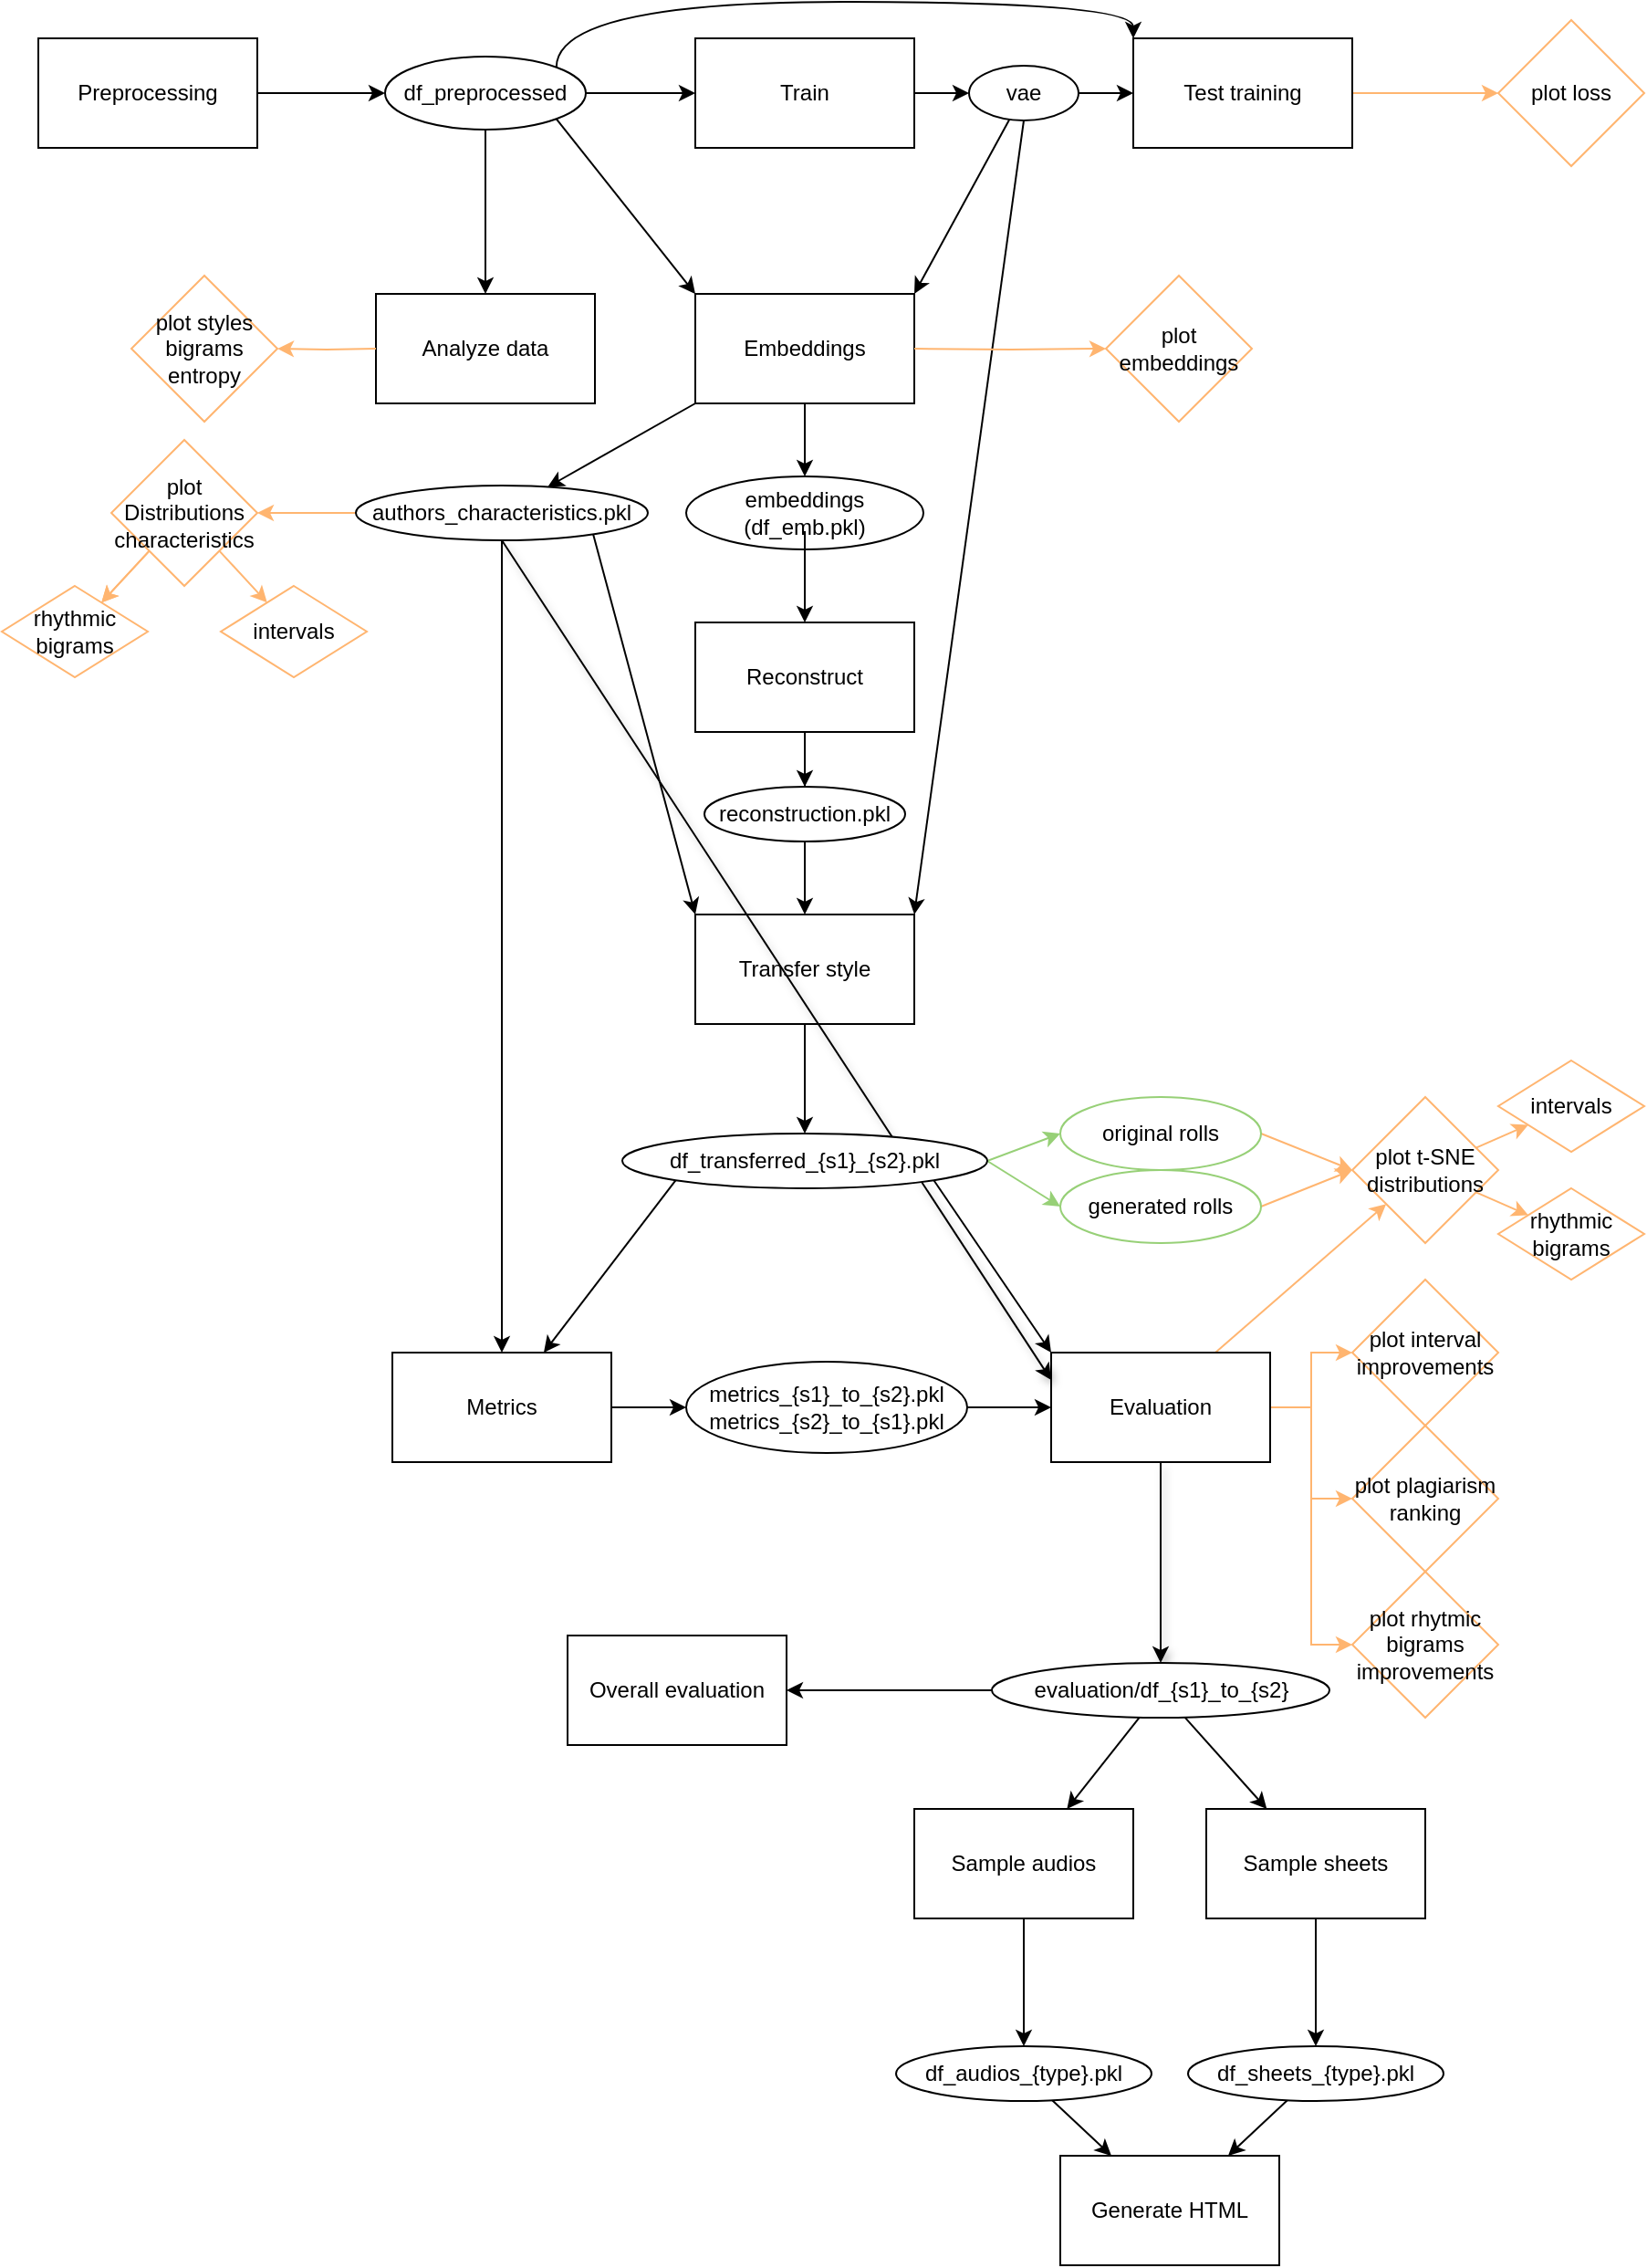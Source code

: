 <mxfile version="21.6.5" type="device">
  <diagram id="hUhmCxsjuYCvXP71guZ7" name="Page-1">
    <mxGraphModel dx="1362" dy="843" grid="1" gridSize="10" guides="1" tooltips="1" connect="1" arrows="1" fold="1" page="1" pageScale="1" pageWidth="827" pageHeight="1169" math="0" shadow="0">
      <root>
        <mxCell id="0" />
        <mxCell id="1" parent="0" />
        <mxCell id="xaC3CHXb5ucTa9_9f3eJ-4" value="" style="edgeStyle=orthogonalEdgeStyle;rounded=0;orthogonalLoop=1;jettySize=auto;html=1;" parent="1" source="xaC3CHXb5ucTa9_9f3eJ-2" edge="1">
          <mxGeometry relative="1" as="geometry">
            <mxPoint x="230" y="230" as="targetPoint" />
          </mxGeometry>
        </mxCell>
        <mxCell id="xaC3CHXb5ucTa9_9f3eJ-2" value="Preprocessing" style="rounded=0;whiteSpace=wrap;html=1;" parent="1" vertex="1">
          <mxGeometry x="40" y="200" width="120" height="60" as="geometry" />
        </mxCell>
        <mxCell id="xaC3CHXb5ucTa9_9f3eJ-6" value="" style="edgeStyle=orthogonalEdgeStyle;rounded=0;orthogonalLoop=1;jettySize=auto;html=1;startArrow=none;" parent="1" source="xaC3CHXb5ucTa9_9f3eJ-18" target="xaC3CHXb5ucTa9_9f3eJ-5" edge="1">
          <mxGeometry relative="1" as="geometry" />
        </mxCell>
        <mxCell id="xaC3CHXb5ucTa9_9f3eJ-3" value="Train" style="rounded=0;whiteSpace=wrap;html=1;" parent="1" vertex="1">
          <mxGeometry x="400" y="200" width="120" height="60" as="geometry" />
        </mxCell>
        <mxCell id="M8aH3pdVTEumIm_vEOUr-2" value="" style="edgeStyle=orthogonalEdgeStyle;rounded=0;orthogonalLoop=1;jettySize=auto;html=1;strokeColor=#FFB570;" parent="1" source="xaC3CHXb5ucTa9_9f3eJ-5" target="M8aH3pdVTEumIm_vEOUr-1" edge="1">
          <mxGeometry relative="1" as="geometry" />
        </mxCell>
        <mxCell id="xaC3CHXb5ucTa9_9f3eJ-5" value="Test training" style="rounded=0;whiteSpace=wrap;html=1;" parent="1" vertex="1">
          <mxGeometry x="640" y="200" width="120" height="60" as="geometry" />
        </mxCell>
        <mxCell id="xaC3CHXb5ucTa9_9f3eJ-22" value="" style="edgeStyle=none;rounded=0;orthogonalLoop=1;jettySize=auto;html=1;" parent="1" source="xaC3CHXb5ucTa9_9f3eJ-7" edge="1">
          <mxGeometry relative="1" as="geometry">
            <mxPoint x="460" y="440" as="targetPoint" />
          </mxGeometry>
        </mxCell>
        <mxCell id="xaC3CHXb5ucTa9_9f3eJ-36" style="edgeStyle=none;rounded=0;orthogonalLoop=1;jettySize=auto;html=1;exitX=0;exitY=1;exitDx=0;exitDy=0;" parent="1" source="xaC3CHXb5ucTa9_9f3eJ-7" target="xaC3CHXb5ucTa9_9f3eJ-35" edge="1">
          <mxGeometry relative="1" as="geometry" />
        </mxCell>
        <mxCell id="xaC3CHXb5ucTa9_9f3eJ-7" value="Embeddings" style="rounded=0;whiteSpace=wrap;html=1;" parent="1" vertex="1">
          <mxGeometry x="400" y="340" width="120" height="60" as="geometry" />
        </mxCell>
        <mxCell id="xaC3CHXb5ucTa9_9f3eJ-38" value="" style="edgeStyle=none;rounded=0;orthogonalLoop=1;jettySize=auto;html=1;" parent="1" source="xaC3CHXb5ucTa9_9f3eJ-9" target="xaC3CHXb5ucTa9_9f3eJ-37" edge="1">
          <mxGeometry relative="1" as="geometry" />
        </mxCell>
        <mxCell id="xaC3CHXb5ucTa9_9f3eJ-9" value="Transfer style" style="rounded=0;whiteSpace=wrap;html=1;" parent="1" vertex="1">
          <mxGeometry x="400" y="680" width="120" height="60" as="geometry" />
        </mxCell>
        <mxCell id="-fm-l68fcIRrlMNAx7wk-16" value="" style="edgeStyle=none;rounded=0;orthogonalLoop=1;jettySize=auto;html=1;shadow=1;strokeColor=#000000;startArrow=none;startFill=0;endArrow=classic;endFill=1;" parent="1" source="xaC3CHXb5ucTa9_9f3eJ-11" target="-fm-l68fcIRrlMNAx7wk-15" edge="1">
          <mxGeometry relative="1" as="geometry" />
        </mxCell>
        <mxCell id="M8aH3pdVTEumIm_vEOUr-6" value="" style="edgeStyle=elbowEdgeStyle;rounded=0;orthogonalLoop=1;jettySize=auto;html=1;strokeColor=#FFB570;" parent="1" source="xaC3CHXb5ucTa9_9f3eJ-11" target="M8aH3pdVTEumIm_vEOUr-5" edge="1">
          <mxGeometry relative="1" as="geometry" />
        </mxCell>
        <mxCell id="M8aH3pdVTEumIm_vEOUr-10" value="" style="edgeStyle=elbowEdgeStyle;rounded=0;orthogonalLoop=1;jettySize=auto;html=1;strokeColor=#FFB570;" parent="1" source="xaC3CHXb5ucTa9_9f3eJ-11" target="M8aH3pdVTEumIm_vEOUr-9" edge="1">
          <mxGeometry relative="1" as="geometry" />
        </mxCell>
        <mxCell id="M8aH3pdVTEumIm_vEOUr-12" value="" style="edgeStyle=orthogonalEdgeStyle;rounded=0;orthogonalLoop=1;jettySize=auto;html=1;strokeColor=#FFB570;" parent="1" source="xaC3CHXb5ucTa9_9f3eJ-11" target="M8aH3pdVTEumIm_vEOUr-11" edge="1">
          <mxGeometry relative="1" as="geometry" />
        </mxCell>
        <mxCell id="V22zTMz3OJrckcPjdYOs-6" style="edgeStyle=none;rounded=0;orthogonalLoop=1;jettySize=auto;html=1;exitX=0.75;exitY=0;exitDx=0;exitDy=0;strokeColor=#FFB570;" parent="1" source="xaC3CHXb5ucTa9_9f3eJ-11" target="V22zTMz3OJrckcPjdYOs-7" edge="1">
          <mxGeometry relative="1" as="geometry">
            <mxPoint x="760" y="820" as="targetPoint" />
          </mxGeometry>
        </mxCell>
        <mxCell id="xaC3CHXb5ucTa9_9f3eJ-11" value="Evaluation" style="rounded=0;whiteSpace=wrap;html=1;" parent="1" vertex="1">
          <mxGeometry x="595" y="920" width="120" height="60" as="geometry" />
        </mxCell>
        <mxCell id="-fm-l68fcIRrlMNAx7wk-8" value="" style="edgeStyle=none;rounded=0;orthogonalLoop=1;jettySize=auto;html=1;startArrow=none;startFill=0;endArrow=classic;endFill=1;" parent="1" source="xaC3CHXb5ucTa9_9f3eJ-13" target="-fm-l68fcIRrlMNAx7wk-7" edge="1">
          <mxGeometry relative="1" as="geometry" />
        </mxCell>
        <mxCell id="xaC3CHXb5ucTa9_9f3eJ-13" value="Metrics" style="rounded=0;whiteSpace=wrap;html=1;" parent="1" vertex="1">
          <mxGeometry x="234" y="920" width="120" height="60" as="geometry" />
        </mxCell>
        <mxCell id="xaC3CHXb5ucTa9_9f3eJ-16" value="" style="edgeStyle=orthogonalEdgeStyle;rounded=0;orthogonalLoop=1;jettySize=auto;html=1;" parent="1" source="xaC3CHXb5ucTa9_9f3eJ-15" target="xaC3CHXb5ucTa9_9f3eJ-3" edge="1">
          <mxGeometry relative="1" as="geometry" />
        </mxCell>
        <mxCell id="xaC3CHXb5ucTa9_9f3eJ-17" style="rounded=0;orthogonalLoop=1;jettySize=auto;html=1;exitX=1;exitY=1;exitDx=0;exitDy=0;entryX=0;entryY=0;entryDx=0;entryDy=0;" parent="1" source="xaC3CHXb5ucTa9_9f3eJ-15" target="xaC3CHXb5ucTa9_9f3eJ-7" edge="1">
          <mxGeometry relative="1" as="geometry" />
        </mxCell>
        <mxCell id="-fm-l68fcIRrlMNAx7wk-1" style="edgeStyle=orthogonalEdgeStyle;rounded=0;orthogonalLoop=1;jettySize=auto;html=1;exitX=1;exitY=0;exitDx=0;exitDy=0;entryX=0;entryY=0;entryDx=0;entryDy=0;startArrow=none;startFill=0;endArrow=classic;endFill=1;curved=1;" parent="1" source="xaC3CHXb5ucTa9_9f3eJ-15" target="xaC3CHXb5ucTa9_9f3eJ-5" edge="1">
          <mxGeometry relative="1" as="geometry">
            <Array as="points">
              <mxPoint x="324" y="180" />
              <mxPoint x="640" y="180" />
            </Array>
          </mxGeometry>
        </mxCell>
        <mxCell id="nB2AYzDxbdtaTjIB3hHd-2" value="" style="edgeStyle=orthogonalEdgeStyle;rounded=0;orthogonalLoop=1;jettySize=auto;html=1;" parent="1" source="xaC3CHXb5ucTa9_9f3eJ-15" target="nB2AYzDxbdtaTjIB3hHd-1" edge="1">
          <mxGeometry relative="1" as="geometry" />
        </mxCell>
        <mxCell id="xaC3CHXb5ucTa9_9f3eJ-15" value="df_preprocessed" style="ellipse;whiteSpace=wrap;html=1;" parent="1" vertex="1">
          <mxGeometry x="230" y="210" width="110" height="40" as="geometry" />
        </mxCell>
        <mxCell id="xaC3CHXb5ucTa9_9f3eJ-19" value="" style="edgeStyle=none;rounded=0;orthogonalLoop=1;jettySize=auto;html=1;entryX=1;entryY=0;entryDx=0;entryDy=0;" parent="1" source="xaC3CHXb5ucTa9_9f3eJ-18" target="xaC3CHXb5ucTa9_9f3eJ-7" edge="1">
          <mxGeometry relative="1" as="geometry" />
        </mxCell>
        <mxCell id="xaC3CHXb5ucTa9_9f3eJ-25" style="edgeStyle=none;rounded=0;orthogonalLoop=1;jettySize=auto;html=1;exitX=0.5;exitY=1;exitDx=0;exitDy=0;entryX=1;entryY=0;entryDx=0;entryDy=0;" parent="1" source="xaC3CHXb5ucTa9_9f3eJ-18" target="xaC3CHXb5ucTa9_9f3eJ-9" edge="1">
          <mxGeometry relative="1" as="geometry" />
        </mxCell>
        <mxCell id="xaC3CHXb5ucTa9_9f3eJ-18" value="vae" style="ellipse;whiteSpace=wrap;html=1;" parent="1" vertex="1">
          <mxGeometry x="550" y="215" width="60" height="30" as="geometry" />
        </mxCell>
        <mxCell id="xaC3CHXb5ucTa9_9f3eJ-20" value="" style="edgeStyle=orthogonalEdgeStyle;rounded=0;orthogonalLoop=1;jettySize=auto;html=1;endArrow=classic;startArrow=none;startFill=0;endFill=1;" parent="1" source="xaC3CHXb5ucTa9_9f3eJ-3" target="xaC3CHXb5ucTa9_9f3eJ-18" edge="1">
          <mxGeometry relative="1" as="geometry">
            <mxPoint x="520" y="230" as="sourcePoint" />
            <mxPoint x="600" y="230" as="targetPoint" />
          </mxGeometry>
        </mxCell>
        <mxCell id="xaC3CHXb5ucTa9_9f3eJ-23" value="" style="edgeStyle=none;rounded=0;orthogonalLoop=1;jettySize=auto;html=1;" parent="1" target="xaC3CHXb5ucTa9_9f3eJ-9" edge="1" source="V2roX4SNRRDybRT2V884-1">
          <mxGeometry relative="1" as="geometry">
            <mxPoint x="460" y="470" as="sourcePoint" />
          </mxGeometry>
        </mxCell>
        <mxCell id="V22zTMz3OJrckcPjdYOs-9" style="edgeStyle=none;rounded=0;orthogonalLoop=1;jettySize=auto;html=1;exitX=1;exitY=0.5;exitDx=0;exitDy=0;strokeColor=#FFB570;" parent="1" source="xaC3CHXb5ucTa9_9f3eJ-27" edge="1">
          <mxGeometry relative="1" as="geometry">
            <mxPoint x="760" y="820" as="targetPoint" />
          </mxGeometry>
        </mxCell>
        <mxCell id="xaC3CHXb5ucTa9_9f3eJ-27" value="original rolls" style="ellipse;whiteSpace=wrap;html=1;strokeColor=#97D077;" parent="1" vertex="1">
          <mxGeometry x="600" y="780" width="110" height="40" as="geometry" />
        </mxCell>
        <mxCell id="V22zTMz3OJrckcPjdYOs-8" style="edgeStyle=none;rounded=0;orthogonalLoop=1;jettySize=auto;html=1;exitX=1;exitY=0.5;exitDx=0;exitDy=0;entryX=0;entryY=0.5;entryDx=0;entryDy=0;strokeColor=#FFB570;" parent="1" source="xaC3CHXb5ucTa9_9f3eJ-28" target="V22zTMz3OJrckcPjdYOs-7" edge="1">
          <mxGeometry relative="1" as="geometry" />
        </mxCell>
        <mxCell id="xaC3CHXb5ucTa9_9f3eJ-28" value="generated rolls" style="ellipse;whiteSpace=wrap;html=1;strokeColor=#97D077;" parent="1" vertex="1">
          <mxGeometry x="600" y="820" width="110" height="40" as="geometry" />
        </mxCell>
        <mxCell id="xaC3CHXb5ucTa9_9f3eJ-33" style="edgeStyle=none;rounded=0;orthogonalLoop=1;jettySize=auto;html=1;exitX=1;exitY=1;exitDx=0;exitDy=0;entryX=0;entryY=0;entryDx=0;entryDy=0;" parent="1" target="xaC3CHXb5ucTa9_9f3eJ-9" edge="1">
          <mxGeometry relative="1" as="geometry">
            <mxPoint x="342.426" y="465.607" as="sourcePoint" />
          </mxGeometry>
        </mxCell>
        <mxCell id="e_tE9nuN_kdL5jIANeMh-2" value="" style="edgeStyle=orthogonalEdgeStyle;rounded=0;orthogonalLoop=1;jettySize=auto;html=1;strokeColor=#FFB570;" parent="1" target="e_tE9nuN_kdL5jIANeMh-1" edge="1">
          <mxGeometry relative="1" as="geometry">
            <mxPoint x="520" y="370" as="sourcePoint" />
          </mxGeometry>
        </mxCell>
        <mxCell id="xaC3CHXb5ucTa9_9f3eJ-34" value="embeddings (df_emb.pkl)" style="ellipse;whiteSpace=wrap;html=1;rounded=0;" parent="1" vertex="1">
          <mxGeometry x="395" y="440" width="130" height="40" as="geometry" />
        </mxCell>
        <mxCell id="-fm-l68fcIRrlMNAx7wk-5" style="edgeStyle=orthogonalEdgeStyle;curved=1;rounded=0;orthogonalLoop=1;jettySize=auto;html=1;exitX=0.5;exitY=1;exitDx=0;exitDy=0;entryX=0.5;entryY=0;entryDx=0;entryDy=0;startArrow=none;startFill=0;endArrow=classic;endFill=1;" parent="1" source="xaC3CHXb5ucTa9_9f3eJ-35" target="xaC3CHXb5ucTa9_9f3eJ-13" edge="1">
          <mxGeometry relative="1" as="geometry" />
        </mxCell>
        <mxCell id="-fm-l68fcIRrlMNAx7wk-14" style="edgeStyle=none;rounded=0;orthogonalLoop=1;jettySize=auto;html=1;exitX=0.5;exitY=1;exitDx=0;exitDy=0;entryX=0;entryY=0.25;entryDx=0;entryDy=0;strokeColor=#000000;startArrow=none;startFill=0;endArrow=classic;endFill=1;shadow=1;" parent="1" source="xaC3CHXb5ucTa9_9f3eJ-35" target="xaC3CHXb5ucTa9_9f3eJ-11" edge="1">
          <mxGeometry relative="1" as="geometry" />
        </mxCell>
        <mxCell id="M8aH3pdVTEumIm_vEOUr-4" value="" style="edgeStyle=orthogonalEdgeStyle;rounded=0;orthogonalLoop=1;jettySize=auto;html=1;strokeColor=#FFB570;" parent="1" source="xaC3CHXb5ucTa9_9f3eJ-35" target="M8aH3pdVTEumIm_vEOUr-3" edge="1">
          <mxGeometry relative="1" as="geometry" />
        </mxCell>
        <mxCell id="xaC3CHXb5ucTa9_9f3eJ-35" value="authors_characteristics.pkl" style="ellipse;whiteSpace=wrap;html=1;rounded=0;" parent="1" vertex="1">
          <mxGeometry x="214" y="445" width="160" height="30" as="geometry" />
        </mxCell>
        <mxCell id="xaC3CHXb5ucTa9_9f3eJ-39" value="" style="edgeStyle=none;rounded=0;orthogonalLoop=1;jettySize=auto;html=1;strokeColor=#97D077;exitX=1;exitY=0.5;exitDx=0;exitDy=0;entryX=0;entryY=0.5;entryDx=0;entryDy=0;" parent="1" source="xaC3CHXb5ucTa9_9f3eJ-37" target="xaC3CHXb5ucTa9_9f3eJ-28" edge="1">
          <mxGeometry relative="1" as="geometry" />
        </mxCell>
        <mxCell id="xaC3CHXb5ucTa9_9f3eJ-40" value="" style="edgeStyle=none;rounded=0;orthogonalLoop=1;jettySize=auto;html=1;strokeColor=#97D077;exitX=1;exitY=0.5;exitDx=0;exitDy=0;entryX=0;entryY=0.5;entryDx=0;entryDy=0;" parent="1" source="xaC3CHXb5ucTa9_9f3eJ-37" target="xaC3CHXb5ucTa9_9f3eJ-27" edge="1">
          <mxGeometry relative="1" as="geometry" />
        </mxCell>
        <mxCell id="-fm-l68fcIRrlMNAx7wk-6" style="rounded=0;orthogonalLoop=1;jettySize=auto;html=1;exitX=0;exitY=1;exitDx=0;exitDy=0;startArrow=none;startFill=0;endArrow=classic;endFill=1;" parent="1" source="xaC3CHXb5ucTa9_9f3eJ-37" target="xaC3CHXb5ucTa9_9f3eJ-13" edge="1">
          <mxGeometry relative="1" as="geometry" />
        </mxCell>
        <mxCell id="-fm-l68fcIRrlMNAx7wk-13" style="rounded=0;orthogonalLoop=1;jettySize=auto;html=1;exitX=1;exitY=1;exitDx=0;exitDy=0;entryX=0;entryY=0;entryDx=0;entryDy=0;strokeColor=#000000;startArrow=none;startFill=0;endArrow=classic;endFill=1;" parent="1" source="xaC3CHXb5ucTa9_9f3eJ-37" target="xaC3CHXb5ucTa9_9f3eJ-11" edge="1">
          <mxGeometry relative="1" as="geometry" />
        </mxCell>
        <mxCell id="xaC3CHXb5ucTa9_9f3eJ-37" value="df_transferred_{s1}_{s2}.pkl" style="ellipse;whiteSpace=wrap;html=1;rounded=0;" parent="1" vertex="1">
          <mxGeometry x="360" y="800" width="200" height="30" as="geometry" />
        </mxCell>
        <mxCell id="-fm-l68fcIRrlMNAx7wk-9" value="" style="edgeStyle=none;rounded=0;orthogonalLoop=1;jettySize=auto;html=1;startArrow=none;startFill=0;endArrow=classic;endFill=1;" parent="1" source="-fm-l68fcIRrlMNAx7wk-7" target="xaC3CHXb5ucTa9_9f3eJ-11" edge="1">
          <mxGeometry relative="1" as="geometry" />
        </mxCell>
        <mxCell id="-fm-l68fcIRrlMNAx7wk-7" value="metrics_{s1}_to_{s2}.pkl&lt;br&gt;metrics_{s2}_to_{s1}.pkl" style="ellipse;whiteSpace=wrap;html=1;rounded=0;" parent="1" vertex="1">
          <mxGeometry x="395" y="925" width="154" height="50" as="geometry" />
        </mxCell>
        <mxCell id="V22zTMz3OJrckcPjdYOs-3" value="" style="rounded=0;orthogonalLoop=1;jettySize=auto;html=1;" parent="1" source="-fm-l68fcIRrlMNAx7wk-15" target="V22zTMz3OJrckcPjdYOs-2" edge="1">
          <mxGeometry relative="1" as="geometry" />
        </mxCell>
        <mxCell id="V22zTMz3OJrckcPjdYOs-5" value="" style="edgeStyle=none;rounded=0;orthogonalLoop=1;jettySize=auto;html=1;" parent="1" source="-fm-l68fcIRrlMNAx7wk-15" target="V22zTMz3OJrckcPjdYOs-4" edge="1">
          <mxGeometry relative="1" as="geometry" />
        </mxCell>
        <mxCell id="V2roX4SNRRDybRT2V884-17" value="" style="edgeStyle=none;shape=connector;rounded=0;orthogonalLoop=1;jettySize=auto;html=1;labelBackgroundColor=default;strokeColor=default;fontFamily=Helvetica;fontSize=11;fontColor=default;endArrow=classic;" parent="1" source="-fm-l68fcIRrlMNAx7wk-15" target="V2roX4SNRRDybRT2V884-16" edge="1">
          <mxGeometry relative="1" as="geometry" />
        </mxCell>
        <mxCell id="-fm-l68fcIRrlMNAx7wk-15" value="evaluation/df_{s1}_to_{s2}" style="ellipse;whiteSpace=wrap;html=1;rounded=0;" parent="1" vertex="1">
          <mxGeometry x="562.5" y="1090" width="185" height="30" as="geometry" />
        </mxCell>
        <mxCell id="M8aH3pdVTEumIm_vEOUr-1" value="plot loss" style="rhombus;whiteSpace=wrap;html=1;rounded=0;strokeColor=#FFB570;" parent="1" vertex="1">
          <mxGeometry x="840" y="190" width="80" height="80" as="geometry" />
        </mxCell>
        <mxCell id="Pi09aWyRtJxTojXVLaDU-3" value="" style="rounded=0;orthogonalLoop=1;jettySize=auto;html=1;strokeColor=#FFB570;" parent="1" source="M8aH3pdVTEumIm_vEOUr-3" target="Pi09aWyRtJxTojXVLaDU-2" edge="1">
          <mxGeometry relative="1" as="geometry" />
        </mxCell>
        <mxCell id="Pi09aWyRtJxTojXVLaDU-4" value="" style="edgeStyle=none;rounded=0;orthogonalLoop=1;jettySize=auto;html=1;strokeColor=#FFB570;" parent="1" source="M8aH3pdVTEumIm_vEOUr-3" target="Pi09aWyRtJxTojXVLaDU-2" edge="1">
          <mxGeometry relative="1" as="geometry" />
        </mxCell>
        <mxCell id="Pi09aWyRtJxTojXVLaDU-6" value="" style="edgeStyle=none;rounded=0;orthogonalLoop=1;jettySize=auto;html=1;strokeColor=#FFB570;" parent="1" source="M8aH3pdVTEumIm_vEOUr-3" target="Pi09aWyRtJxTojXVLaDU-5" edge="1">
          <mxGeometry relative="1" as="geometry" />
        </mxCell>
        <mxCell id="M8aH3pdVTEumIm_vEOUr-3" value="plot Distributions characteristics" style="rhombus;whiteSpace=wrap;html=1;rounded=0;strokeColor=#FFB570;" parent="1" vertex="1">
          <mxGeometry x="80" y="420" width="80" height="80" as="geometry" />
        </mxCell>
        <mxCell id="M8aH3pdVTEumIm_vEOUr-5" value="plot interval improvements" style="rhombus;whiteSpace=wrap;html=1;rounded=0;strokeColor=#FFB570;" parent="1" vertex="1">
          <mxGeometry x="760" y="880" width="80" height="80" as="geometry" />
        </mxCell>
        <mxCell id="M8aH3pdVTEumIm_vEOUr-9" value="plot rhytmic bigrams improvements" style="rhombus;whiteSpace=wrap;html=1;rounded=0;strokeColor=#FFB570;" parent="1" vertex="1">
          <mxGeometry x="760" y="1040" width="80" height="80" as="geometry" />
        </mxCell>
        <mxCell id="M8aH3pdVTEumIm_vEOUr-11" value="plot plagiarism ranking" style="rhombus;whiteSpace=wrap;html=1;rounded=0;strokeColor=#FFB570;" parent="1" vertex="1">
          <mxGeometry x="760" y="960" width="80" height="80" as="geometry" />
        </mxCell>
        <mxCell id="e_tE9nuN_kdL5jIANeMh-1" value="plot embeddings" style="rhombus;whiteSpace=wrap;html=1;rounded=0;strokeColor=#FFB570;" parent="1" vertex="1">
          <mxGeometry x="625" y="330" width="80" height="80" as="geometry" />
        </mxCell>
        <mxCell id="Pi09aWyRtJxTojXVLaDU-2" value="rhythmic bigrams" style="rhombus;whiteSpace=wrap;html=1;rounded=0;strokeColor=#FFB570;" parent="1" vertex="1">
          <mxGeometry x="20" y="500" width="80" height="50" as="geometry" />
        </mxCell>
        <mxCell id="Pi09aWyRtJxTojXVLaDU-5" value="intervals" style="rhombus;whiteSpace=wrap;html=1;rounded=0;strokeColor=#FFB570;" parent="1" vertex="1">
          <mxGeometry x="140" y="500" width="80" height="50" as="geometry" />
        </mxCell>
        <mxCell id="V2roX4SNRRDybRT2V884-9" value="" style="edgeStyle=none;shape=connector;rounded=0;orthogonalLoop=1;jettySize=auto;html=1;labelBackgroundColor=default;strokeColor=default;fontFamily=Helvetica;fontSize=11;fontColor=default;endArrow=classic;" parent="1" source="V22zTMz3OJrckcPjdYOs-2" target="V2roX4SNRRDybRT2V884-8" edge="1">
          <mxGeometry relative="1" as="geometry" />
        </mxCell>
        <mxCell id="V22zTMz3OJrckcPjdYOs-2" value="Sample audios" style="whiteSpace=wrap;html=1;rounded=0;" parent="1" vertex="1">
          <mxGeometry x="520" y="1170" width="120" height="60" as="geometry" />
        </mxCell>
        <mxCell id="V22zTMz3OJrckcPjdYOs-11" value="" style="edgeStyle=none;rounded=0;orthogonalLoop=1;jettySize=auto;html=1;strokeColor=#FFB570;" parent="1" source="V22zTMz3OJrckcPjdYOs-7" target="V22zTMz3OJrckcPjdYOs-10" edge="1">
          <mxGeometry relative="1" as="geometry" />
        </mxCell>
        <mxCell id="V22zTMz3OJrckcPjdYOs-13" value="" style="edgeStyle=none;rounded=0;orthogonalLoop=1;jettySize=auto;html=1;strokeColor=#FFB570;" parent="1" source="V22zTMz3OJrckcPjdYOs-7" target="V22zTMz3OJrckcPjdYOs-12" edge="1">
          <mxGeometry relative="1" as="geometry" />
        </mxCell>
        <mxCell id="V22zTMz3OJrckcPjdYOs-7" value="plot t-SNE distributions" style="rhombus;whiteSpace=wrap;html=1;strokeColor=#FFB570;" parent="1" vertex="1">
          <mxGeometry x="760" y="780" width="80" height="80" as="geometry" />
        </mxCell>
        <mxCell id="V22zTMz3OJrckcPjdYOs-10" value="intervals" style="rhombus;whiteSpace=wrap;html=1;rounded=0;strokeColor=#FFB570;" parent="1" vertex="1">
          <mxGeometry x="840" y="760" width="80" height="50" as="geometry" />
        </mxCell>
        <mxCell id="V22zTMz3OJrckcPjdYOs-12" value="rhythmic bigrams" style="rhombus;whiteSpace=wrap;html=1;rounded=0;strokeColor=#FFB570;" parent="1" vertex="1">
          <mxGeometry x="840" y="830" width="80" height="50" as="geometry" />
        </mxCell>
        <mxCell id="nB2AYzDxbdtaTjIB3hHd-1" value="Analyze data" style="whiteSpace=wrap;html=1;" parent="1" vertex="1">
          <mxGeometry x="225" y="340" width="120" height="60" as="geometry" />
        </mxCell>
        <mxCell id="nB2AYzDxbdtaTjIB3hHd-3" value="" style="edgeStyle=orthogonalEdgeStyle;rounded=0;orthogonalLoop=1;jettySize=auto;html=1;strokeColor=#FFB570;" parent="1" target="nB2AYzDxbdtaTjIB3hHd-4" edge="1">
          <mxGeometry relative="1" as="geometry">
            <mxPoint x="225" y="370" as="sourcePoint" />
          </mxGeometry>
        </mxCell>
        <mxCell id="nB2AYzDxbdtaTjIB3hHd-4" value="plot styles bigrams&lt;br&gt;entropy" style="rhombus;whiteSpace=wrap;html=1;rounded=0;strokeColor=#FFB570;" parent="1" vertex="1">
          <mxGeometry x="91" y="330" width="80" height="80" as="geometry" />
        </mxCell>
        <mxCell id="V2roX4SNRRDybRT2V884-5" value="" style="edgeStyle=none;shape=connector;rounded=0;orthogonalLoop=1;jettySize=auto;html=1;labelBackgroundColor=default;strokeColor=default;fontFamily=Helvetica;fontSize=11;fontColor=default;endArrow=classic;" parent="1" source="V2roX4SNRRDybRT2V884-1" target="V2roX4SNRRDybRT2V884-4" edge="1">
          <mxGeometry relative="1" as="geometry" />
        </mxCell>
        <mxCell id="V2roX4SNRRDybRT2V884-4" value="reconstruction.pkl" style="ellipse;whiteSpace=wrap;html=1;rounded=0;" parent="1" vertex="1">
          <mxGeometry x="405" y="610" width="110" height="30" as="geometry" />
        </mxCell>
        <mxCell id="V2roX4SNRRDybRT2V884-11" value="" style="edgeStyle=none;shape=connector;rounded=0;orthogonalLoop=1;jettySize=auto;html=1;labelBackgroundColor=default;strokeColor=default;fontFamily=Helvetica;fontSize=11;fontColor=default;endArrow=classic;" parent="1" source="V22zTMz3OJrckcPjdYOs-4" target="V2roX4SNRRDybRT2V884-10" edge="1">
          <mxGeometry relative="1" as="geometry" />
        </mxCell>
        <mxCell id="V22zTMz3OJrckcPjdYOs-4" value="Sample sheets" style="whiteSpace=wrap;html=1;rounded=0;" parent="1" vertex="1">
          <mxGeometry x="680" y="1170" width="120" height="60" as="geometry" />
        </mxCell>
        <mxCell id="V2roX4SNRRDybRT2V884-13" value="" style="edgeStyle=none;shape=connector;rounded=0;orthogonalLoop=1;jettySize=auto;html=1;labelBackgroundColor=default;strokeColor=default;fontFamily=Helvetica;fontSize=11;fontColor=default;endArrow=classic;" parent="1" source="V2roX4SNRRDybRT2V884-8" target="V2roX4SNRRDybRT2V884-12" edge="1">
          <mxGeometry relative="1" as="geometry" />
        </mxCell>
        <mxCell id="V2roX4SNRRDybRT2V884-8" value="df_audios_{type}.pkl" style="ellipse;whiteSpace=wrap;html=1;rounded=0;" parent="1" vertex="1">
          <mxGeometry x="510" y="1300" width="140" height="30" as="geometry" />
        </mxCell>
        <mxCell id="V2roX4SNRRDybRT2V884-15" value="" style="edgeStyle=none;shape=connector;rounded=0;orthogonalLoop=1;jettySize=auto;html=1;labelBackgroundColor=default;strokeColor=default;fontFamily=Helvetica;fontSize=11;fontColor=default;endArrow=classic;" parent="1" source="V2roX4SNRRDybRT2V884-10" target="V2roX4SNRRDybRT2V884-12" edge="1">
          <mxGeometry relative="1" as="geometry" />
        </mxCell>
        <mxCell id="V2roX4SNRRDybRT2V884-10" value="df_sheets_{type}.pkl" style="ellipse;whiteSpace=wrap;html=1;rounded=0;" parent="1" vertex="1">
          <mxGeometry x="670" y="1300" width="140" height="30" as="geometry" />
        </mxCell>
        <mxCell id="V2roX4SNRRDybRT2V884-12" value="Generate HTML" style="whiteSpace=wrap;html=1;rounded=0;" parent="1" vertex="1">
          <mxGeometry x="600" y="1360" width="120" height="60" as="geometry" />
        </mxCell>
        <mxCell id="V2roX4SNRRDybRT2V884-16" value="Overall evaluation" style="whiteSpace=wrap;html=1;rounded=0;" parent="1" vertex="1">
          <mxGeometry x="330" y="1075" width="120" height="60" as="geometry" />
        </mxCell>
        <mxCell id="dg0ArqvBuRDLb5MSbAoi-1" value="" style="edgeStyle=none;rounded=0;orthogonalLoop=1;jettySize=auto;html=1;" edge="1" parent="1" target="V2roX4SNRRDybRT2V884-1">
          <mxGeometry relative="1" as="geometry">
            <mxPoint x="460" y="470" as="sourcePoint" />
            <mxPoint x="460" y="720" as="targetPoint" />
          </mxGeometry>
        </mxCell>
        <mxCell id="V2roX4SNRRDybRT2V884-1" value="Reconstruct" style="rounded=0;whiteSpace=wrap;html=1;" parent="1" vertex="1">
          <mxGeometry x="400" y="520" width="120" height="60" as="geometry" />
        </mxCell>
      </root>
    </mxGraphModel>
  </diagram>
</mxfile>
